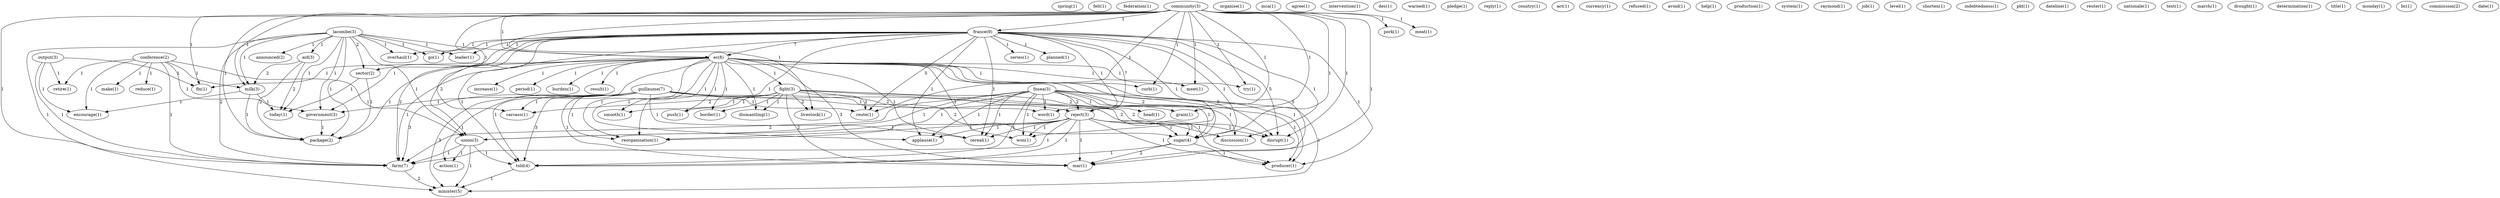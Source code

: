 digraph G {
  spring [ label="spring(1)" ];
  felt [ label="felt(1)" ];
  federation [ label="federation(1)" ];
  output [ label="output(3)" ];
  retire [ label="retire(1)" ];
  fix [ label="fix(1)" ];
  encourage [ label="encourage(1)" ];
  farm [ label="farm(7)" ];
  organise [ label="organise(1)" ];
  mca [ label="mca(1)" ];
  agree [ label="agree(1)" ];
  intervention [ label="intervention(1)" ];
  des [ label="des(1)" ];
  warned [ label="warned(1)" ];
  community [ label="community(3)" ];
  france [ label="france(9)" ];
  pork [ label="pork(1)" ];
  ec [ label="ec(8)" ];
  curb [ label="curb(1)" ];
  reject [ label="reject(3)" ];
  milk [ label="milk(3)" ];
  livestock [ label="livestock(1)" ];
  meat [ label="meat(1)" ];
  disrupt [ label="disrupt(1)" ];
  meet [ label="meet(1)" ];
  grain [ label="grain(1)" ];
  reute [ label="reute(1)" ];
  carcass [ label="carcass(1)" ];
  try [ label="try(1)" ];
  sugar [ label="sugar(4)" ];
  mar [ label="mar(1)" ];
  package [ label="package(2)" ];
  pledge [ label="pledge(1)" ];
  reply [ label="reply(1)" ];
  country [ label="country(1)" ];
  act [ label="act(1)" ];
  currency [ label="currency(1)" ];
  refused [ label="refused(1)" ];
  avoid [ label="avoid(1)" ];
  help [ label="help(1)" ];
  conference [ label="conference(2)" ];
  make [ label="make(1)" ];
  union [ label="union(3)" ];
  reduce [ label="reduce(1)" ];
  government [ label="government(3)" ];
  production [ label="production(1)" ];
  series [ label="series(1)" ];
  planned [ label="planned(1)" ];
  go [ label="go(1)" ];
  sector [ label="sector(2)" ];
  leader [ label="leader(1)" ];
  won [ label="won(1)" ];
  overhaul [ label="overhaul(1)" ];
  applause [ label="applause(1)" ];
  discussion [ label="discussion(1)" ];
  reorganisation [ label="reorganisation(1)" ];
  told [ label="told(4)" ];
  producer [ label="producer(1)" ];
  cereal [ label="cereal(1)" ];
  word [ label="word(1)" ];
  system [ label="system(1)" ];
  raymond [ label="raymond(1)" ];
  job [ label="job(1)" ];
  level [ label="level(1)" ];
  shorten [ label="shorten(1)" ];
  lacombe [ label="lacombe(3)" ];
  announced [ label="announced(2)" ];
  aid [ label="aid(3)" ];
  today [ label="today(1)" ];
  minister [ label="minister(5)" ];
  fight [ label="fight(3)" ];
  push [ label="push(1)" ];
  increase [ label="increase(1)" ];
  period [ label="period(1)" ];
  border [ label="border(1)" ];
  burden [ label="burden(1)" ];
  result [ label="result(1)" ];
  dismantling [ label="dismantling(1)" ];
  smooth [ label="smooth(1)" ];
  indebtedness [ label="indebtedness(1)" ];
  pkt [ label="pkt(1)" ];
  fnsea [ label="fnsea(3)" ];
  head [ label="head(1)" ];
  dateline [ label="dateline(1)" ];
  reuter [ label="reuter(1)" ];
  nationale [ label="nationale(1)" ];
  action [ label="action(1)" ];
  text [ label="text(1)" ];
  march [ label="march(1)" ];
  drought [ label="drought(1)" ];
  determination [ label="determination(1)" ];
  title [ label="title(1)" ];
  monday [ label="monday(1)" ];
  guillaume [ label="guillaume(7)" ];
  bc [ label="bc(1)" ];
  commission [ label="commission(2)" ];
  date [ label="date(1)" ];
  output -> retire [ label="1" ];
  output -> fix [ label="1" ];
  output -> encourage [ label="1" ];
  output -> farm [ label="1" ];
  community -> france [ label="1" ];
  community -> pork [ label="1" ];
  community -> ec [ label="1" ];
  community -> curb [ label="1" ];
  community -> reject [ label="1" ];
  community -> fix [ label="1" ];
  community -> milk [ label="1" ];
  community -> livestock [ label="1" ];
  community -> meat [ label="1" ];
  community -> disrupt [ label="1" ];
  community -> meet [ label="1" ];
  community -> grain [ label="1" ];
  community -> reute [ label="1" ];
  community -> carcass [ label="1" ];
  community -> try [ label="1" ];
  community -> sugar [ label="1" ];
  community -> mar [ label="1" ];
  community -> farm [ label="1" ];
  community -> package [ label="1" ];
  conference -> retire [ label="1" ];
  conference -> milk [ label="1" ];
  conference -> make [ label="1" ];
  conference -> union [ label="1" ];
  conference -> encourage [ label="1" ];
  conference -> reduce [ label="1" ];
  conference -> government [ label="1" ];
  conference -> farm [ label="1" ];
  france -> series [ label="1" ];
  france -> planned [ label="1" ];
  france -> ec [ label="7" ];
  france -> go [ label="1" ];
  france -> sector [ label="1" ];
  france -> reject [ label="7" ];
  france -> leader [ label="1" ];
  france -> won [ label="1" ];
  france -> overhaul [ label="1" ];
  france -> disrupt [ label="5" ];
  france -> union [ label="2" ];
  france -> applause [ label="1" ];
  france -> discussion [ label="1" ];
  france -> reute [ label="5" ];
  france -> sugar [ label="1" ];
  france -> government [ label="1" ];
  france -> mar [ label="5" ];
  france -> reorganisation [ label="1" ];
  france -> farm [ label="2" ];
  france -> told [ label="1" ];
  france -> producer [ label="1" ];
  france -> cereal [ label="1" ];
  france -> word [ label="1" ];
  lacombe -> ec [ label="1" ];
  lacombe -> go [ label="1" ];
  lacombe -> sector [ label="2" ];
  lacombe -> announced [ label="1" ];
  lacombe -> aid [ label="1" ];
  lacombe -> leader [ label="1" ];
  lacombe -> milk [ label="1" ];
  lacombe -> overhaul [ label="1" ];
  lacombe -> union [ label="1" ];
  lacombe -> today [ label="1" ];
  lacombe -> government [ label="1" ];
  lacombe -> farm [ label="2" ];
  lacombe -> package [ label="1" ];
  lacombe -> minister [ label="1" ];
  ec -> curb [ label="1" ];
  ec -> fight [ label="1" ];
  ec -> push [ label="1" ];
  ec -> fix [ label="1" ];
  ec -> increase [ label="1" ];
  ec -> period [ label="1" ];
  ec -> won [ label="1" ];
  ec -> disrupt [ label="3" ];
  ec -> applause [ label="1" ];
  ec -> border [ label="1" ];
  ec -> burden [ label="1" ];
  ec -> meet [ label="1" ];
  ec -> result [ label="1" ];
  ec -> dismantling [ label="1" ];
  ec -> smooth [ label="1" ];
  ec -> try [ label="1" ];
  ec -> sugar [ label="2" ];
  ec -> mar [ label="3" ];
  ec -> reorganisation [ label="1" ];
  ec -> farm [ label="1" ];
  ec -> told [ label="1" ];
  ec -> producer [ label="1" ];
  ec -> package [ label="1" ];
  ec -> cereal [ label="1" ];
  sector -> today [ label="1" ];
  sector -> package [ label="1" ];
  aid -> milk [ label="2" ];
  aid -> today [ label="2" ];
  aid -> package [ label="2" ];
  fight -> reject [ label="2" ];
  fight -> push [ label="1" ];
  fight -> livestock [ label="2" ];
  fight -> disrupt [ label="2" ];
  fight -> border [ label="1" ];
  fight -> dismantling [ label="1" ];
  fight -> grain [ label="2" ];
  fight -> smooth [ label="1" ];
  fight -> reute [ label="2" ];
  fight -> carcass [ label="2" ];
  fight -> sugar [ label="2" ];
  fight -> mar [ label="2" ];
  fnsea -> reject [ label="2" ];
  fnsea -> head [ label="1" ];
  fnsea -> won [ label="1" ];
  fnsea -> union [ label="1" ];
  fnsea -> applause [ label="1" ];
  fnsea -> discussion [ label="1" ];
  fnsea -> sugar [ label="1" ];
  fnsea -> reorganisation [ label="1" ];
  fnsea -> farm [ label="2" ];
  fnsea -> told [ label="1" ];
  fnsea -> producer [ label="1" ];
  fnsea -> cereal [ label="1" ];
  fnsea -> word [ label="1" ];
  fnsea -> minister [ label="1" ];
  reject -> won [ label="1" ];
  reject -> disrupt [ label="1" ];
  reject -> union [ label="1" ];
  reject -> applause [ label="1" ];
  reject -> discussion [ label="1" ];
  reject -> sugar [ label="1" ];
  reject -> mar [ label="1" ];
  reject -> reorganisation [ label="1" ];
  reject -> farm [ label="1" ];
  reject -> told [ label="1" ];
  reject -> producer [ label="1" ];
  reject -> cereal [ label="1" ];
  milk -> today [ label="1" ];
  milk -> encourage [ label="1" ];
  milk -> package [ label="1" ];
  union -> action [ label="1" ];
  union -> farm [ label="1" ];
  union -> told [ label="1" ];
  union -> minister [ label="1" ];
  guillaume -> reute [ label="1" ];
  guillaume -> action [ label="1" ];
  guillaume -> carcass [ label="1" ];
  guillaume -> sugar [ label="2" ];
  guillaume -> government [ label="1" ];
  guillaume -> mar [ label="1" ];
  guillaume -> reorganisation [ label="1" ];
  guillaume -> farm [ label="3" ];
  guillaume -> told [ label="3" ];
  guillaume -> producer [ label="1" ];
  guillaume -> cereal [ label="1" ];
  guillaume -> word [ label="1" ];
  guillaume -> minister [ label="3" ];
  sugar -> mar [ label="2" ];
  sugar -> told [ label="1" ];
  sugar -> producer [ label="1" ];
  government -> package [ label="1" ];
  farm -> minister [ label="2" ];
  told -> minister [ label="1" ];
}
